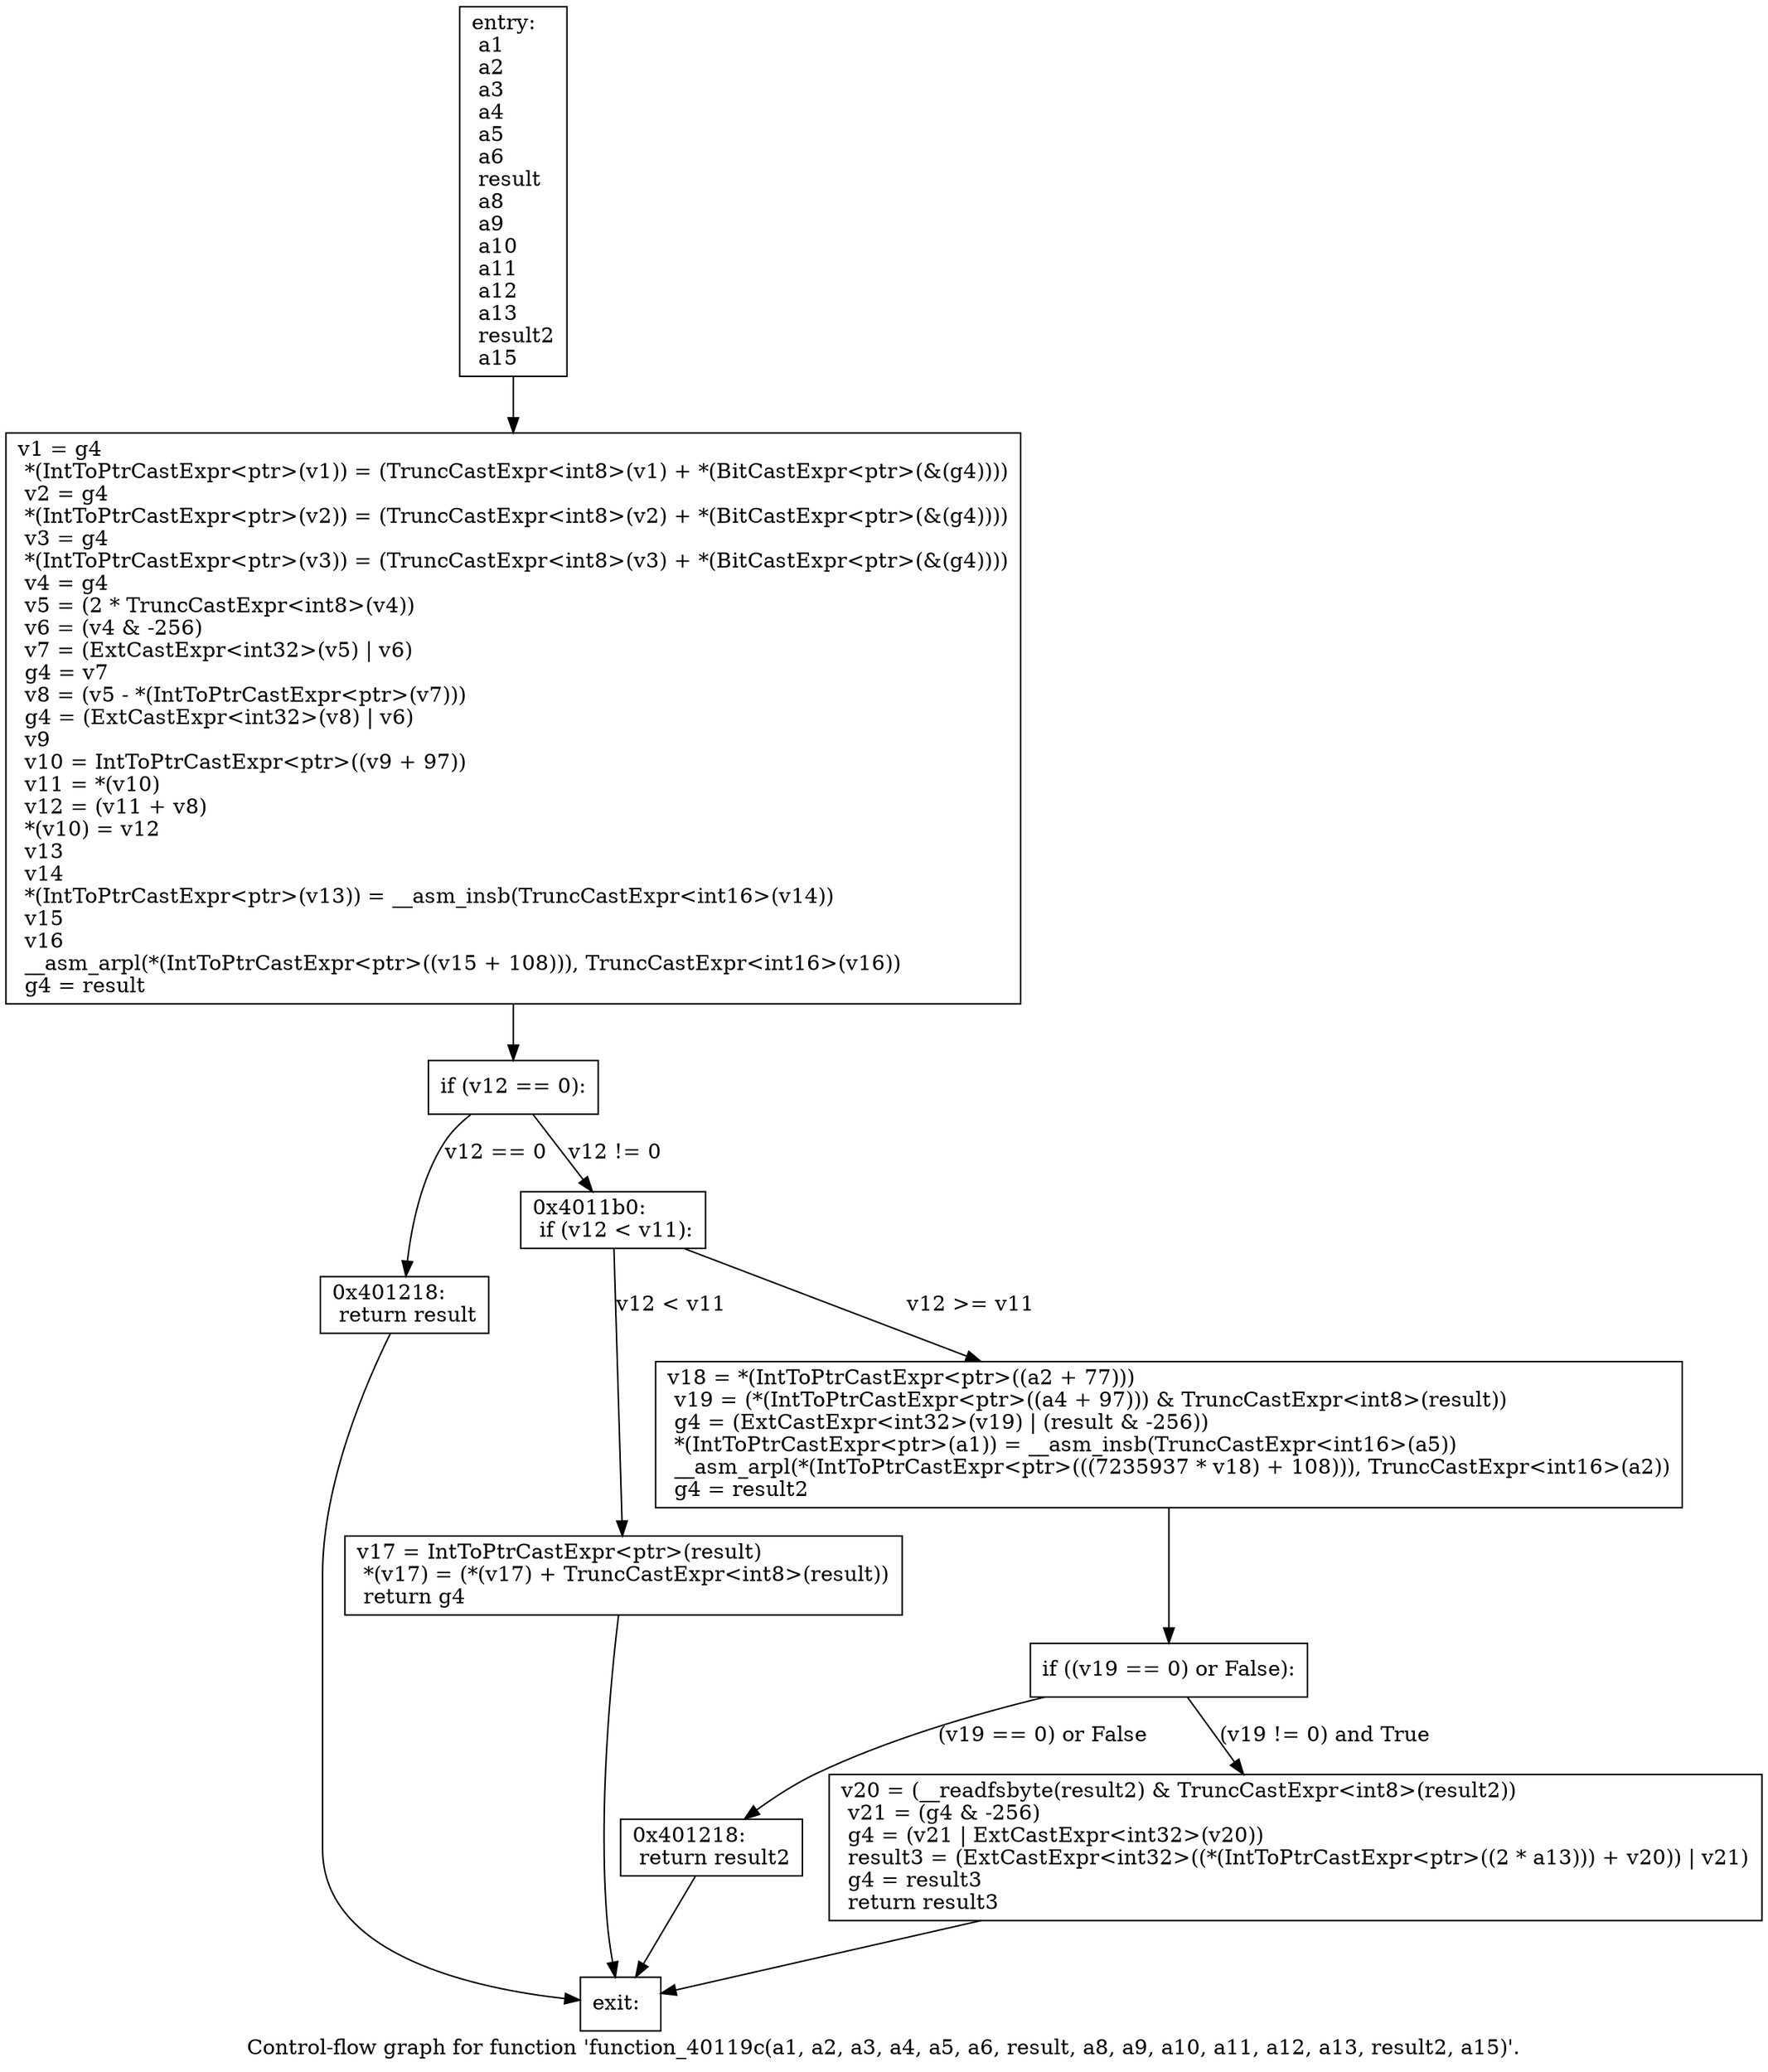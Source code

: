 digraph "Control-flow graph for function 'function_40119c(a1, a2, a3, a4, a5, a6, result, a8, a9, a10, a11, a12, a13, result2, a15)'." {
  label="Control-flow graph for function 'function_40119c(a1, a2, a3, a4, a5, a6, result, a8, a9, a10, a11, a12, a13, result2, a15)'.";
  node [shape=record];

  Node000001D420A0B5F0 [label="{entry:\l  a1\l  a2\l  a3\l  a4\l  a5\l  a6\l  result\l  a8\l  a9\l  a10\l  a11\l  a12\l  a13\l  result2\l  a15\l}"];
  Node000001D420A0B5F0 -> Node000001D420A0B890;
  Node000001D420A0B890 [label="{  v1 = g4\l  *(IntToPtrCastExpr\<ptr\>(v1)) = (TruncCastExpr\<int8\>(v1) + *(BitCastExpr\<ptr\>(&(g4))))\l  v2 = g4\l  *(IntToPtrCastExpr\<ptr\>(v2)) = (TruncCastExpr\<int8\>(v2) + *(BitCastExpr\<ptr\>(&(g4))))\l  v3 = g4\l  *(IntToPtrCastExpr\<ptr\>(v3)) = (TruncCastExpr\<int8\>(v3) + *(BitCastExpr\<ptr\>(&(g4))))\l  v4 = g4\l  v5 = (2 * TruncCastExpr\<int8\>(v4))\l  v6 = (v4 & -256)\l  v7 = (ExtCastExpr\<int32\>(v5) \| v6)\l  g4 = v7\l  v8 = (v5 - *(IntToPtrCastExpr\<ptr\>(v7)))\l  g4 = (ExtCastExpr\<int32\>(v8) \| v6)\l  v9\l  v10 = IntToPtrCastExpr\<ptr\>((v9 + 97))\l  v11 = *(v10)\l  v12 = (v11 + v8)\l  *(v10) = v12\l  v13\l  v14\l  *(IntToPtrCastExpr\<ptr\>(v13)) = __asm_insb(TruncCastExpr\<int16\>(v14))\l  v15\l  v16\l  __asm_arpl(*(IntToPtrCastExpr\<ptr\>((v15 + 108))), TruncCastExpr\<int16\>(v16))\l  g4 = result\l}"];
  Node000001D420A0B890 -> Node000001D420517400;
  Node000001D420517400 [label="{  if (v12 == 0):\l}"];
  Node000001D420517400 -> Node000001D420AC5770 [label="v12 == 0"];
  Node000001D420517400 -> Node000001D4208EBA10 [label="v12 != 0"];
  Node000001D420AC5770 [label="{0x401218:\l  return result\l}"];
  Node000001D420AC5770 -> Node000001D420A0A9B0;
  Node000001D4208EBA10 [label="{0x4011b0:\l  if (v12 \< v11):\l}"];
  Node000001D4208EBA10 -> Node000001D420AC53F0 [label="v12 \< v11"];
  Node000001D4208EBA10 -> Node000001D4201FE7B0 [label="v12 \>= v11"];
  Node000001D420A0A9B0 [label="{exit:\l}"];
  Node000001D420AC53F0 [label="{  v17 = IntToPtrCastExpr\<ptr\>(result)\l  *(v17) = (*(v17) + TruncCastExpr\<int8\>(result))\l  return g4\l}"];
  Node000001D420AC53F0 -> Node000001D420A0A9B0;
  Node000001D4201FE7B0 [label="{  v18 = *(IntToPtrCastExpr\<ptr\>((a2 + 77)))\l  v19 = (*(IntToPtrCastExpr\<ptr\>((a4 + 97))) & TruncCastExpr\<int8\>(result))\l  g4 = (ExtCastExpr\<int32\>(v19) \| (result & -256))\l  *(IntToPtrCastExpr\<ptr\>(a1)) = __asm_insb(TruncCastExpr\<int16\>(a5))\l  __asm_arpl(*(IntToPtrCastExpr\<ptr\>(((7235937 * v18) + 108))), TruncCastExpr\<int16\>(a2))\l  g4 = result2\l}"];
  Node000001D4201FE7B0 -> Node000001D4208DE6B0;
  Node000001D4208DE6B0 [label="{  if ((v19 == 0) or False):\l}"];
  Node000001D4208DE6B0 -> Node000001D420AC4820 [label="(v19 == 0) or False"];
  Node000001D4208DE6B0 -> Node000001D42070EB40 [label="(v19 != 0) and True"];
  Node000001D420AC4820 [label="{0x401218:\l  return result2\l}"];
  Node000001D420AC4820 -> Node000001D420A0A9B0;
  Node000001D42070EB40 [label="{  v20 = (__readfsbyte(result2) & TruncCastExpr\<int8\>(result2))\l  v21 = (g4 & -256)\l  g4 = (v21 \| ExtCastExpr\<int32\>(v20))\l  result3 = (ExtCastExpr\<int32\>((*(IntToPtrCastExpr\<ptr\>((2 * a13))) + v20)) \| v21)\l  g4 = result3\l  return result3\l}"];
  Node000001D42070EB40 -> Node000001D420A0A9B0;

}
